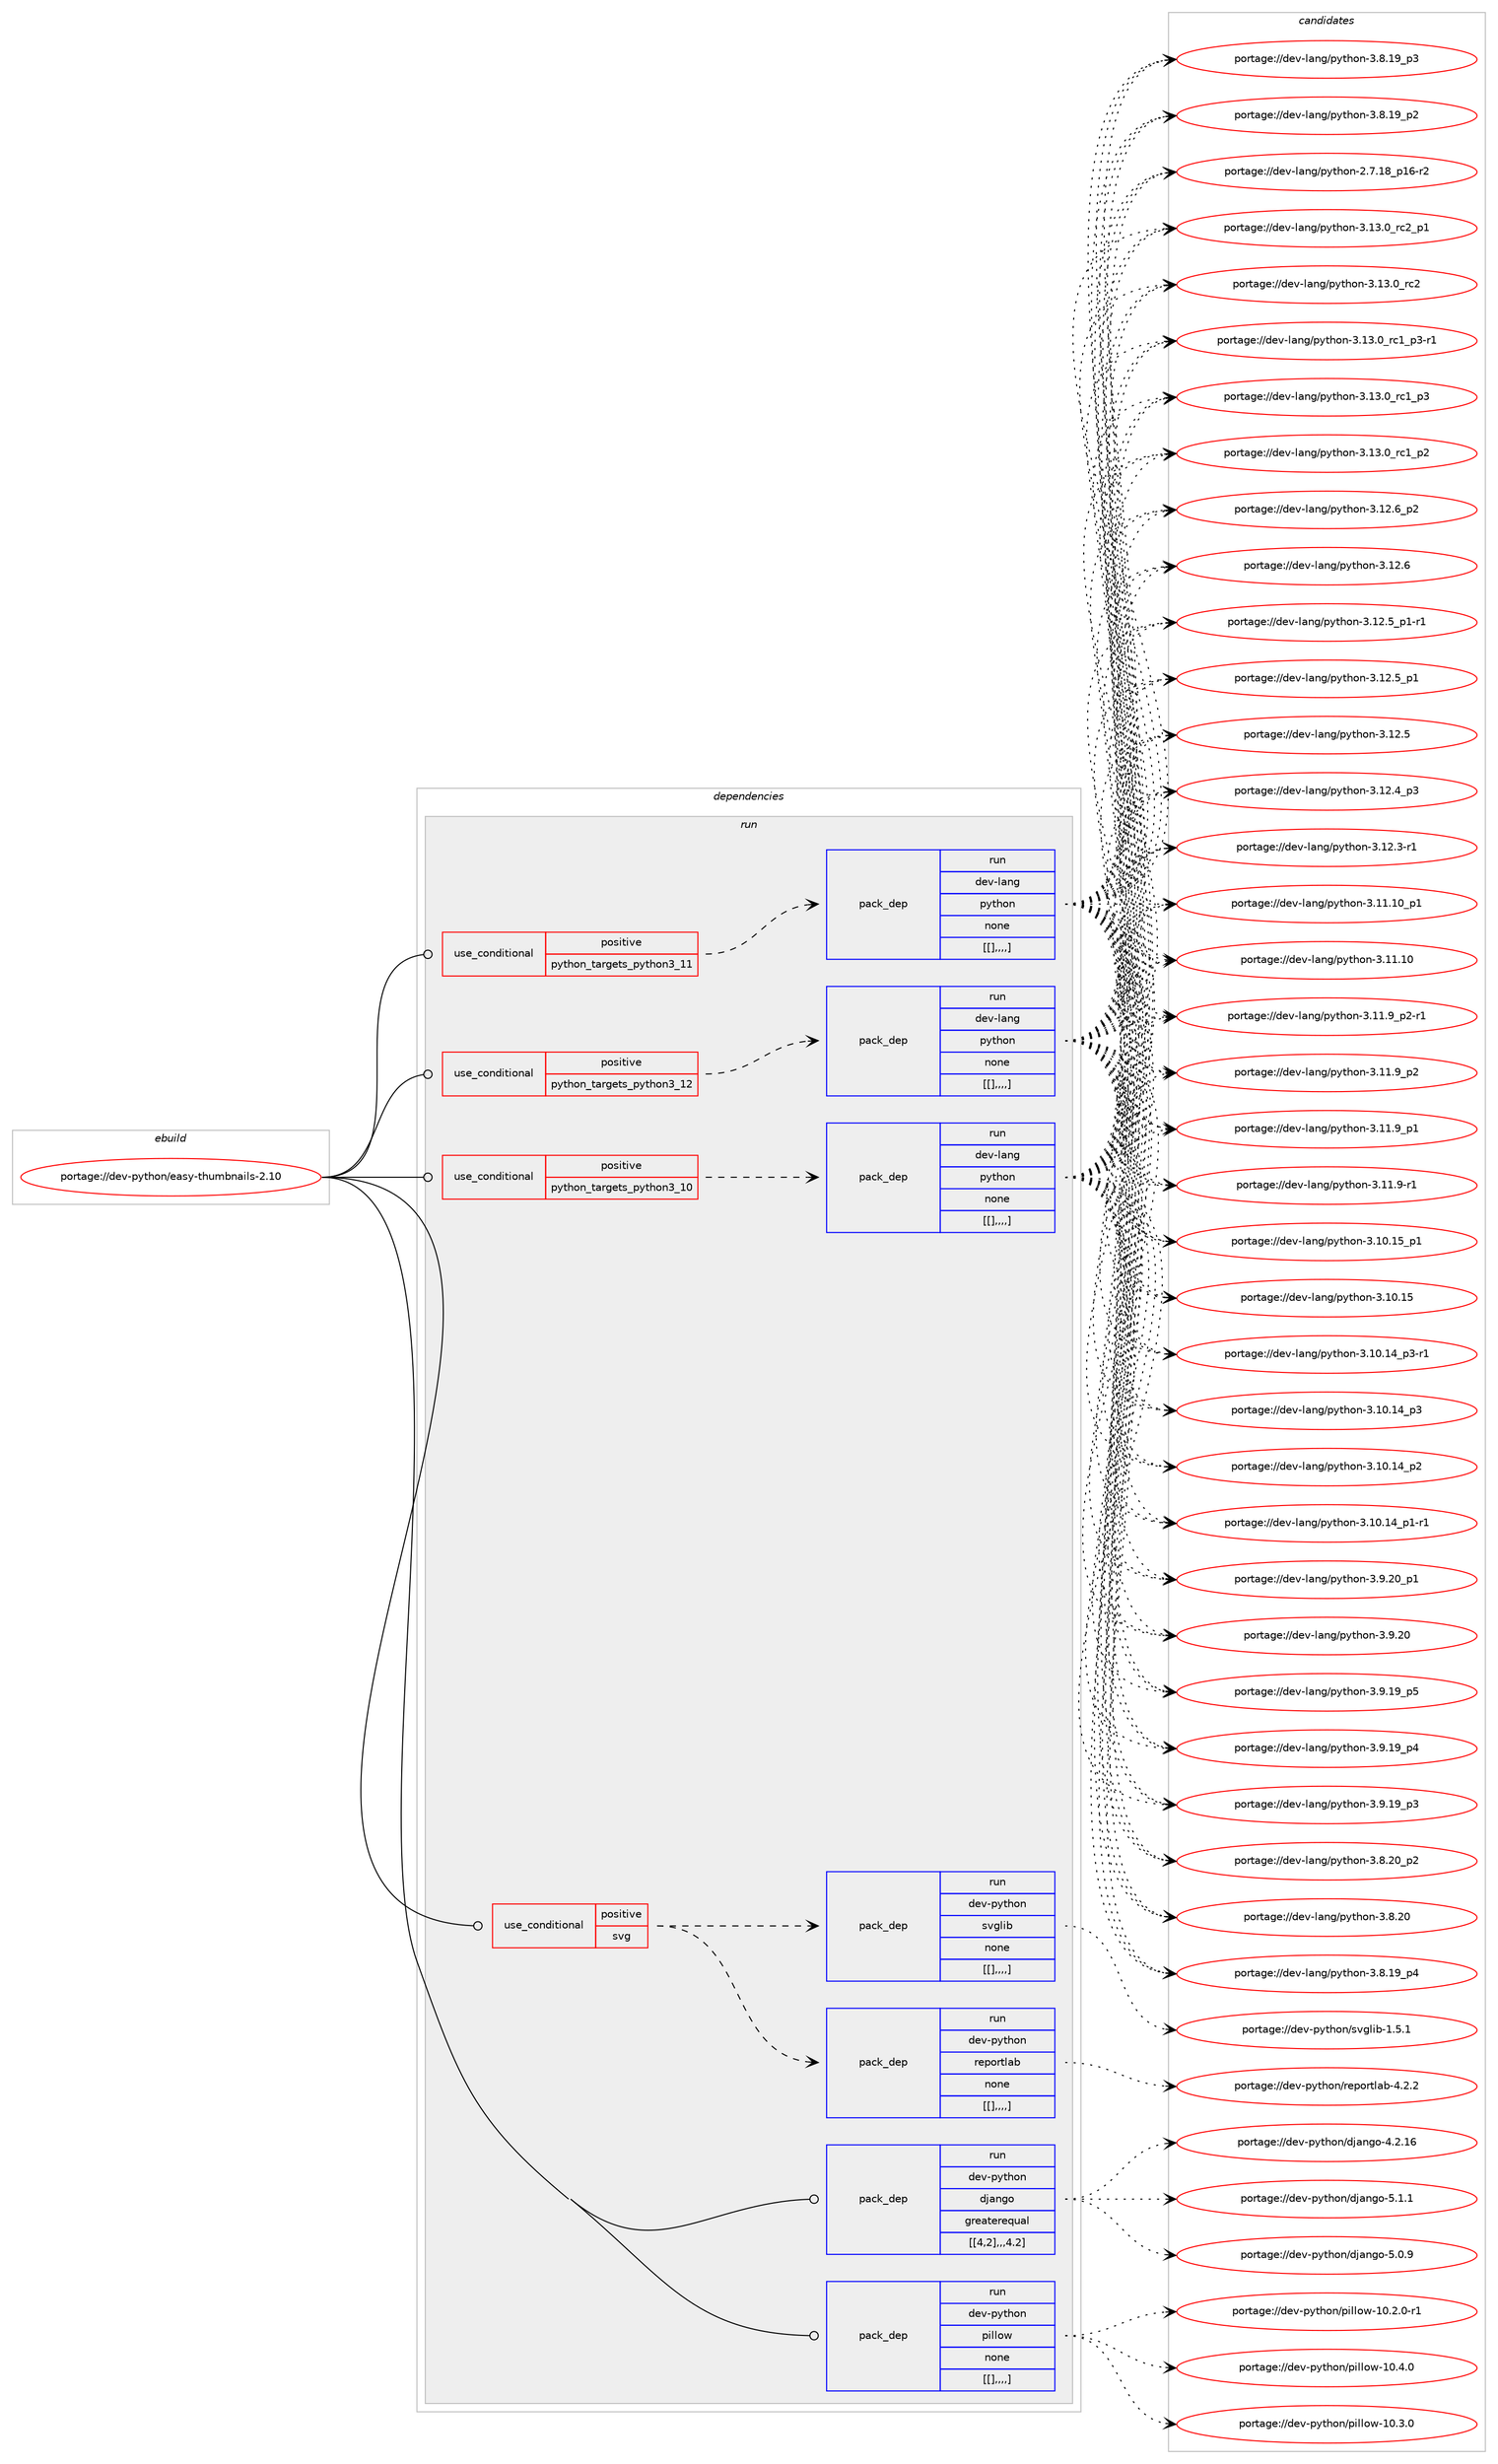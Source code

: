 digraph prolog {

# *************
# Graph options
# *************

newrank=true;
concentrate=true;
compound=true;
graph [rankdir=LR,fontname=Helvetica,fontsize=10,ranksep=1.5];#, ranksep=2.5, nodesep=0.2];
edge  [arrowhead=vee];
node  [fontname=Helvetica,fontsize=10];

# **********
# The ebuild
# **********

subgraph cluster_leftcol {
color=gray;
label=<<i>ebuild</i>>;
id [label="portage://dev-python/easy-thumbnails-2.10", color=red, width=4, href="../dev-python/easy-thumbnails-2.10.svg"];
}

# ****************
# The dependencies
# ****************

subgraph cluster_midcol {
color=gray;
label=<<i>dependencies</i>>;
subgraph cluster_compile {
fillcolor="#eeeeee";
style=filled;
label=<<i>compile</i>>;
}
subgraph cluster_compileandrun {
fillcolor="#eeeeee";
style=filled;
label=<<i>compile and run</i>>;
}
subgraph cluster_run {
fillcolor="#eeeeee";
style=filled;
label=<<i>run</i>>;
subgraph cond33650 {
dependency147433 [label=<<TABLE BORDER="0" CELLBORDER="1" CELLSPACING="0" CELLPADDING="4"><TR><TD ROWSPAN="3" CELLPADDING="10">use_conditional</TD></TR><TR><TD>positive</TD></TR><TR><TD>python_targets_python3_10</TD></TR></TABLE>>, shape=none, color=red];
subgraph pack112570 {
dependency147434 [label=<<TABLE BORDER="0" CELLBORDER="1" CELLSPACING="0" CELLPADDING="4" WIDTH="220"><TR><TD ROWSPAN="6" CELLPADDING="30">pack_dep</TD></TR><TR><TD WIDTH="110">run</TD></TR><TR><TD>dev-lang</TD></TR><TR><TD>python</TD></TR><TR><TD>none</TD></TR><TR><TD>[[],,,,]</TD></TR></TABLE>>, shape=none, color=blue];
}
dependency147433:e -> dependency147434:w [weight=20,style="dashed",arrowhead="vee"];
}
id:e -> dependency147433:w [weight=20,style="solid",arrowhead="odot"];
subgraph cond33651 {
dependency147435 [label=<<TABLE BORDER="0" CELLBORDER="1" CELLSPACING="0" CELLPADDING="4"><TR><TD ROWSPAN="3" CELLPADDING="10">use_conditional</TD></TR><TR><TD>positive</TD></TR><TR><TD>python_targets_python3_11</TD></TR></TABLE>>, shape=none, color=red];
subgraph pack112571 {
dependency147436 [label=<<TABLE BORDER="0" CELLBORDER="1" CELLSPACING="0" CELLPADDING="4" WIDTH="220"><TR><TD ROWSPAN="6" CELLPADDING="30">pack_dep</TD></TR><TR><TD WIDTH="110">run</TD></TR><TR><TD>dev-lang</TD></TR><TR><TD>python</TD></TR><TR><TD>none</TD></TR><TR><TD>[[],,,,]</TD></TR></TABLE>>, shape=none, color=blue];
}
dependency147435:e -> dependency147436:w [weight=20,style="dashed",arrowhead="vee"];
}
id:e -> dependency147435:w [weight=20,style="solid",arrowhead="odot"];
subgraph cond33652 {
dependency147437 [label=<<TABLE BORDER="0" CELLBORDER="1" CELLSPACING="0" CELLPADDING="4"><TR><TD ROWSPAN="3" CELLPADDING="10">use_conditional</TD></TR><TR><TD>positive</TD></TR><TR><TD>python_targets_python3_12</TD></TR></TABLE>>, shape=none, color=red];
subgraph pack112572 {
dependency147438 [label=<<TABLE BORDER="0" CELLBORDER="1" CELLSPACING="0" CELLPADDING="4" WIDTH="220"><TR><TD ROWSPAN="6" CELLPADDING="30">pack_dep</TD></TR><TR><TD WIDTH="110">run</TD></TR><TR><TD>dev-lang</TD></TR><TR><TD>python</TD></TR><TR><TD>none</TD></TR><TR><TD>[[],,,,]</TD></TR></TABLE>>, shape=none, color=blue];
}
dependency147437:e -> dependency147438:w [weight=20,style="dashed",arrowhead="vee"];
}
id:e -> dependency147437:w [weight=20,style="solid",arrowhead="odot"];
subgraph cond33653 {
dependency147439 [label=<<TABLE BORDER="0" CELLBORDER="1" CELLSPACING="0" CELLPADDING="4"><TR><TD ROWSPAN="3" CELLPADDING="10">use_conditional</TD></TR><TR><TD>positive</TD></TR><TR><TD>svg</TD></TR></TABLE>>, shape=none, color=red];
subgraph pack112573 {
dependency147440 [label=<<TABLE BORDER="0" CELLBORDER="1" CELLSPACING="0" CELLPADDING="4" WIDTH="220"><TR><TD ROWSPAN="6" CELLPADDING="30">pack_dep</TD></TR><TR><TD WIDTH="110">run</TD></TR><TR><TD>dev-python</TD></TR><TR><TD>reportlab</TD></TR><TR><TD>none</TD></TR><TR><TD>[[],,,,]</TD></TR></TABLE>>, shape=none, color=blue];
}
dependency147439:e -> dependency147440:w [weight=20,style="dashed",arrowhead="vee"];
subgraph pack112574 {
dependency147441 [label=<<TABLE BORDER="0" CELLBORDER="1" CELLSPACING="0" CELLPADDING="4" WIDTH="220"><TR><TD ROWSPAN="6" CELLPADDING="30">pack_dep</TD></TR><TR><TD WIDTH="110">run</TD></TR><TR><TD>dev-python</TD></TR><TR><TD>svglib</TD></TR><TR><TD>none</TD></TR><TR><TD>[[],,,,]</TD></TR></TABLE>>, shape=none, color=blue];
}
dependency147439:e -> dependency147441:w [weight=20,style="dashed",arrowhead="vee"];
}
id:e -> dependency147439:w [weight=20,style="solid",arrowhead="odot"];
subgraph pack112575 {
dependency147442 [label=<<TABLE BORDER="0" CELLBORDER="1" CELLSPACING="0" CELLPADDING="4" WIDTH="220"><TR><TD ROWSPAN="6" CELLPADDING="30">pack_dep</TD></TR><TR><TD WIDTH="110">run</TD></TR><TR><TD>dev-python</TD></TR><TR><TD>django</TD></TR><TR><TD>greaterequal</TD></TR><TR><TD>[[4,2],,,4.2]</TD></TR></TABLE>>, shape=none, color=blue];
}
id:e -> dependency147442:w [weight=20,style="solid",arrowhead="odot"];
subgraph pack112576 {
dependency147443 [label=<<TABLE BORDER="0" CELLBORDER="1" CELLSPACING="0" CELLPADDING="4" WIDTH="220"><TR><TD ROWSPAN="6" CELLPADDING="30">pack_dep</TD></TR><TR><TD WIDTH="110">run</TD></TR><TR><TD>dev-python</TD></TR><TR><TD>pillow</TD></TR><TR><TD>none</TD></TR><TR><TD>[[],,,,]</TD></TR></TABLE>>, shape=none, color=blue];
}
id:e -> dependency147443:w [weight=20,style="solid",arrowhead="odot"];
}
}

# **************
# The candidates
# **************

subgraph cluster_choices {
rank=same;
color=gray;
label=<<i>candidates</i>>;

subgraph choice112570 {
color=black;
nodesep=1;
choice100101118451089711010347112121116104111110455146495146489511499509511249 [label="portage://dev-lang/python-3.13.0_rc2_p1", color=red, width=4,href="../dev-lang/python-3.13.0_rc2_p1.svg"];
choice10010111845108971101034711212111610411111045514649514648951149950 [label="portage://dev-lang/python-3.13.0_rc2", color=red, width=4,href="../dev-lang/python-3.13.0_rc2.svg"];
choice1001011184510897110103471121211161041111104551464951464895114994995112514511449 [label="portage://dev-lang/python-3.13.0_rc1_p3-r1", color=red, width=4,href="../dev-lang/python-3.13.0_rc1_p3-r1.svg"];
choice100101118451089711010347112121116104111110455146495146489511499499511251 [label="portage://dev-lang/python-3.13.0_rc1_p3", color=red, width=4,href="../dev-lang/python-3.13.0_rc1_p3.svg"];
choice100101118451089711010347112121116104111110455146495146489511499499511250 [label="portage://dev-lang/python-3.13.0_rc1_p2", color=red, width=4,href="../dev-lang/python-3.13.0_rc1_p2.svg"];
choice100101118451089711010347112121116104111110455146495046549511250 [label="portage://dev-lang/python-3.12.6_p2", color=red, width=4,href="../dev-lang/python-3.12.6_p2.svg"];
choice10010111845108971101034711212111610411111045514649504654 [label="portage://dev-lang/python-3.12.6", color=red, width=4,href="../dev-lang/python-3.12.6.svg"];
choice1001011184510897110103471121211161041111104551464950465395112494511449 [label="portage://dev-lang/python-3.12.5_p1-r1", color=red, width=4,href="../dev-lang/python-3.12.5_p1-r1.svg"];
choice100101118451089711010347112121116104111110455146495046539511249 [label="portage://dev-lang/python-3.12.5_p1", color=red, width=4,href="../dev-lang/python-3.12.5_p1.svg"];
choice10010111845108971101034711212111610411111045514649504653 [label="portage://dev-lang/python-3.12.5", color=red, width=4,href="../dev-lang/python-3.12.5.svg"];
choice100101118451089711010347112121116104111110455146495046529511251 [label="portage://dev-lang/python-3.12.4_p3", color=red, width=4,href="../dev-lang/python-3.12.4_p3.svg"];
choice100101118451089711010347112121116104111110455146495046514511449 [label="portage://dev-lang/python-3.12.3-r1", color=red, width=4,href="../dev-lang/python-3.12.3-r1.svg"];
choice10010111845108971101034711212111610411111045514649494649489511249 [label="portage://dev-lang/python-3.11.10_p1", color=red, width=4,href="../dev-lang/python-3.11.10_p1.svg"];
choice1001011184510897110103471121211161041111104551464949464948 [label="portage://dev-lang/python-3.11.10", color=red, width=4,href="../dev-lang/python-3.11.10.svg"];
choice1001011184510897110103471121211161041111104551464949465795112504511449 [label="portage://dev-lang/python-3.11.9_p2-r1", color=red, width=4,href="../dev-lang/python-3.11.9_p2-r1.svg"];
choice100101118451089711010347112121116104111110455146494946579511250 [label="portage://dev-lang/python-3.11.9_p2", color=red, width=4,href="../dev-lang/python-3.11.9_p2.svg"];
choice100101118451089711010347112121116104111110455146494946579511249 [label="portage://dev-lang/python-3.11.9_p1", color=red, width=4,href="../dev-lang/python-3.11.9_p1.svg"];
choice100101118451089711010347112121116104111110455146494946574511449 [label="portage://dev-lang/python-3.11.9-r1", color=red, width=4,href="../dev-lang/python-3.11.9-r1.svg"];
choice10010111845108971101034711212111610411111045514649484649539511249 [label="portage://dev-lang/python-3.10.15_p1", color=red, width=4,href="../dev-lang/python-3.10.15_p1.svg"];
choice1001011184510897110103471121211161041111104551464948464953 [label="portage://dev-lang/python-3.10.15", color=red, width=4,href="../dev-lang/python-3.10.15.svg"];
choice100101118451089711010347112121116104111110455146494846495295112514511449 [label="portage://dev-lang/python-3.10.14_p3-r1", color=red, width=4,href="../dev-lang/python-3.10.14_p3-r1.svg"];
choice10010111845108971101034711212111610411111045514649484649529511251 [label="portage://dev-lang/python-3.10.14_p3", color=red, width=4,href="../dev-lang/python-3.10.14_p3.svg"];
choice10010111845108971101034711212111610411111045514649484649529511250 [label="portage://dev-lang/python-3.10.14_p2", color=red, width=4,href="../dev-lang/python-3.10.14_p2.svg"];
choice100101118451089711010347112121116104111110455146494846495295112494511449 [label="portage://dev-lang/python-3.10.14_p1-r1", color=red, width=4,href="../dev-lang/python-3.10.14_p1-r1.svg"];
choice100101118451089711010347112121116104111110455146574650489511249 [label="portage://dev-lang/python-3.9.20_p1", color=red, width=4,href="../dev-lang/python-3.9.20_p1.svg"];
choice10010111845108971101034711212111610411111045514657465048 [label="portage://dev-lang/python-3.9.20", color=red, width=4,href="../dev-lang/python-3.9.20.svg"];
choice100101118451089711010347112121116104111110455146574649579511253 [label="portage://dev-lang/python-3.9.19_p5", color=red, width=4,href="../dev-lang/python-3.9.19_p5.svg"];
choice100101118451089711010347112121116104111110455146574649579511252 [label="portage://dev-lang/python-3.9.19_p4", color=red, width=4,href="../dev-lang/python-3.9.19_p4.svg"];
choice100101118451089711010347112121116104111110455146574649579511251 [label="portage://dev-lang/python-3.9.19_p3", color=red, width=4,href="../dev-lang/python-3.9.19_p3.svg"];
choice100101118451089711010347112121116104111110455146564650489511250 [label="portage://dev-lang/python-3.8.20_p2", color=red, width=4,href="../dev-lang/python-3.8.20_p2.svg"];
choice10010111845108971101034711212111610411111045514656465048 [label="portage://dev-lang/python-3.8.20", color=red, width=4,href="../dev-lang/python-3.8.20.svg"];
choice100101118451089711010347112121116104111110455146564649579511252 [label="portage://dev-lang/python-3.8.19_p4", color=red, width=4,href="../dev-lang/python-3.8.19_p4.svg"];
choice100101118451089711010347112121116104111110455146564649579511251 [label="portage://dev-lang/python-3.8.19_p3", color=red, width=4,href="../dev-lang/python-3.8.19_p3.svg"];
choice100101118451089711010347112121116104111110455146564649579511250 [label="portage://dev-lang/python-3.8.19_p2", color=red, width=4,href="../dev-lang/python-3.8.19_p2.svg"];
choice100101118451089711010347112121116104111110455046554649569511249544511450 [label="portage://dev-lang/python-2.7.18_p16-r2", color=red, width=4,href="../dev-lang/python-2.7.18_p16-r2.svg"];
dependency147434:e -> choice100101118451089711010347112121116104111110455146495146489511499509511249:w [style=dotted,weight="100"];
dependency147434:e -> choice10010111845108971101034711212111610411111045514649514648951149950:w [style=dotted,weight="100"];
dependency147434:e -> choice1001011184510897110103471121211161041111104551464951464895114994995112514511449:w [style=dotted,weight="100"];
dependency147434:e -> choice100101118451089711010347112121116104111110455146495146489511499499511251:w [style=dotted,weight="100"];
dependency147434:e -> choice100101118451089711010347112121116104111110455146495146489511499499511250:w [style=dotted,weight="100"];
dependency147434:e -> choice100101118451089711010347112121116104111110455146495046549511250:w [style=dotted,weight="100"];
dependency147434:e -> choice10010111845108971101034711212111610411111045514649504654:w [style=dotted,weight="100"];
dependency147434:e -> choice1001011184510897110103471121211161041111104551464950465395112494511449:w [style=dotted,weight="100"];
dependency147434:e -> choice100101118451089711010347112121116104111110455146495046539511249:w [style=dotted,weight="100"];
dependency147434:e -> choice10010111845108971101034711212111610411111045514649504653:w [style=dotted,weight="100"];
dependency147434:e -> choice100101118451089711010347112121116104111110455146495046529511251:w [style=dotted,weight="100"];
dependency147434:e -> choice100101118451089711010347112121116104111110455146495046514511449:w [style=dotted,weight="100"];
dependency147434:e -> choice10010111845108971101034711212111610411111045514649494649489511249:w [style=dotted,weight="100"];
dependency147434:e -> choice1001011184510897110103471121211161041111104551464949464948:w [style=dotted,weight="100"];
dependency147434:e -> choice1001011184510897110103471121211161041111104551464949465795112504511449:w [style=dotted,weight="100"];
dependency147434:e -> choice100101118451089711010347112121116104111110455146494946579511250:w [style=dotted,weight="100"];
dependency147434:e -> choice100101118451089711010347112121116104111110455146494946579511249:w [style=dotted,weight="100"];
dependency147434:e -> choice100101118451089711010347112121116104111110455146494946574511449:w [style=dotted,weight="100"];
dependency147434:e -> choice10010111845108971101034711212111610411111045514649484649539511249:w [style=dotted,weight="100"];
dependency147434:e -> choice1001011184510897110103471121211161041111104551464948464953:w [style=dotted,weight="100"];
dependency147434:e -> choice100101118451089711010347112121116104111110455146494846495295112514511449:w [style=dotted,weight="100"];
dependency147434:e -> choice10010111845108971101034711212111610411111045514649484649529511251:w [style=dotted,weight="100"];
dependency147434:e -> choice10010111845108971101034711212111610411111045514649484649529511250:w [style=dotted,weight="100"];
dependency147434:e -> choice100101118451089711010347112121116104111110455146494846495295112494511449:w [style=dotted,weight="100"];
dependency147434:e -> choice100101118451089711010347112121116104111110455146574650489511249:w [style=dotted,weight="100"];
dependency147434:e -> choice10010111845108971101034711212111610411111045514657465048:w [style=dotted,weight="100"];
dependency147434:e -> choice100101118451089711010347112121116104111110455146574649579511253:w [style=dotted,weight="100"];
dependency147434:e -> choice100101118451089711010347112121116104111110455146574649579511252:w [style=dotted,weight="100"];
dependency147434:e -> choice100101118451089711010347112121116104111110455146574649579511251:w [style=dotted,weight="100"];
dependency147434:e -> choice100101118451089711010347112121116104111110455146564650489511250:w [style=dotted,weight="100"];
dependency147434:e -> choice10010111845108971101034711212111610411111045514656465048:w [style=dotted,weight="100"];
dependency147434:e -> choice100101118451089711010347112121116104111110455146564649579511252:w [style=dotted,weight="100"];
dependency147434:e -> choice100101118451089711010347112121116104111110455146564649579511251:w [style=dotted,weight="100"];
dependency147434:e -> choice100101118451089711010347112121116104111110455146564649579511250:w [style=dotted,weight="100"];
dependency147434:e -> choice100101118451089711010347112121116104111110455046554649569511249544511450:w [style=dotted,weight="100"];
}
subgraph choice112571 {
color=black;
nodesep=1;
choice100101118451089711010347112121116104111110455146495146489511499509511249 [label="portage://dev-lang/python-3.13.0_rc2_p1", color=red, width=4,href="../dev-lang/python-3.13.0_rc2_p1.svg"];
choice10010111845108971101034711212111610411111045514649514648951149950 [label="portage://dev-lang/python-3.13.0_rc2", color=red, width=4,href="../dev-lang/python-3.13.0_rc2.svg"];
choice1001011184510897110103471121211161041111104551464951464895114994995112514511449 [label="portage://dev-lang/python-3.13.0_rc1_p3-r1", color=red, width=4,href="../dev-lang/python-3.13.0_rc1_p3-r1.svg"];
choice100101118451089711010347112121116104111110455146495146489511499499511251 [label="portage://dev-lang/python-3.13.0_rc1_p3", color=red, width=4,href="../dev-lang/python-3.13.0_rc1_p3.svg"];
choice100101118451089711010347112121116104111110455146495146489511499499511250 [label="portage://dev-lang/python-3.13.0_rc1_p2", color=red, width=4,href="../dev-lang/python-3.13.0_rc1_p2.svg"];
choice100101118451089711010347112121116104111110455146495046549511250 [label="portage://dev-lang/python-3.12.6_p2", color=red, width=4,href="../dev-lang/python-3.12.6_p2.svg"];
choice10010111845108971101034711212111610411111045514649504654 [label="portage://dev-lang/python-3.12.6", color=red, width=4,href="../dev-lang/python-3.12.6.svg"];
choice1001011184510897110103471121211161041111104551464950465395112494511449 [label="portage://dev-lang/python-3.12.5_p1-r1", color=red, width=4,href="../dev-lang/python-3.12.5_p1-r1.svg"];
choice100101118451089711010347112121116104111110455146495046539511249 [label="portage://dev-lang/python-3.12.5_p1", color=red, width=4,href="../dev-lang/python-3.12.5_p1.svg"];
choice10010111845108971101034711212111610411111045514649504653 [label="portage://dev-lang/python-3.12.5", color=red, width=4,href="../dev-lang/python-3.12.5.svg"];
choice100101118451089711010347112121116104111110455146495046529511251 [label="portage://dev-lang/python-3.12.4_p3", color=red, width=4,href="../dev-lang/python-3.12.4_p3.svg"];
choice100101118451089711010347112121116104111110455146495046514511449 [label="portage://dev-lang/python-3.12.3-r1", color=red, width=4,href="../dev-lang/python-3.12.3-r1.svg"];
choice10010111845108971101034711212111610411111045514649494649489511249 [label="portage://dev-lang/python-3.11.10_p1", color=red, width=4,href="../dev-lang/python-3.11.10_p1.svg"];
choice1001011184510897110103471121211161041111104551464949464948 [label="portage://dev-lang/python-3.11.10", color=red, width=4,href="../dev-lang/python-3.11.10.svg"];
choice1001011184510897110103471121211161041111104551464949465795112504511449 [label="portage://dev-lang/python-3.11.9_p2-r1", color=red, width=4,href="../dev-lang/python-3.11.9_p2-r1.svg"];
choice100101118451089711010347112121116104111110455146494946579511250 [label="portage://dev-lang/python-3.11.9_p2", color=red, width=4,href="../dev-lang/python-3.11.9_p2.svg"];
choice100101118451089711010347112121116104111110455146494946579511249 [label="portage://dev-lang/python-3.11.9_p1", color=red, width=4,href="../dev-lang/python-3.11.9_p1.svg"];
choice100101118451089711010347112121116104111110455146494946574511449 [label="portage://dev-lang/python-3.11.9-r1", color=red, width=4,href="../dev-lang/python-3.11.9-r1.svg"];
choice10010111845108971101034711212111610411111045514649484649539511249 [label="portage://dev-lang/python-3.10.15_p1", color=red, width=4,href="../dev-lang/python-3.10.15_p1.svg"];
choice1001011184510897110103471121211161041111104551464948464953 [label="portage://dev-lang/python-3.10.15", color=red, width=4,href="../dev-lang/python-3.10.15.svg"];
choice100101118451089711010347112121116104111110455146494846495295112514511449 [label="portage://dev-lang/python-3.10.14_p3-r1", color=red, width=4,href="../dev-lang/python-3.10.14_p3-r1.svg"];
choice10010111845108971101034711212111610411111045514649484649529511251 [label="portage://dev-lang/python-3.10.14_p3", color=red, width=4,href="../dev-lang/python-3.10.14_p3.svg"];
choice10010111845108971101034711212111610411111045514649484649529511250 [label="portage://dev-lang/python-3.10.14_p2", color=red, width=4,href="../dev-lang/python-3.10.14_p2.svg"];
choice100101118451089711010347112121116104111110455146494846495295112494511449 [label="portage://dev-lang/python-3.10.14_p1-r1", color=red, width=4,href="../dev-lang/python-3.10.14_p1-r1.svg"];
choice100101118451089711010347112121116104111110455146574650489511249 [label="portage://dev-lang/python-3.9.20_p1", color=red, width=4,href="../dev-lang/python-3.9.20_p1.svg"];
choice10010111845108971101034711212111610411111045514657465048 [label="portage://dev-lang/python-3.9.20", color=red, width=4,href="../dev-lang/python-3.9.20.svg"];
choice100101118451089711010347112121116104111110455146574649579511253 [label="portage://dev-lang/python-3.9.19_p5", color=red, width=4,href="../dev-lang/python-3.9.19_p5.svg"];
choice100101118451089711010347112121116104111110455146574649579511252 [label="portage://dev-lang/python-3.9.19_p4", color=red, width=4,href="../dev-lang/python-3.9.19_p4.svg"];
choice100101118451089711010347112121116104111110455146574649579511251 [label="portage://dev-lang/python-3.9.19_p3", color=red, width=4,href="../dev-lang/python-3.9.19_p3.svg"];
choice100101118451089711010347112121116104111110455146564650489511250 [label="portage://dev-lang/python-3.8.20_p2", color=red, width=4,href="../dev-lang/python-3.8.20_p2.svg"];
choice10010111845108971101034711212111610411111045514656465048 [label="portage://dev-lang/python-3.8.20", color=red, width=4,href="../dev-lang/python-3.8.20.svg"];
choice100101118451089711010347112121116104111110455146564649579511252 [label="portage://dev-lang/python-3.8.19_p4", color=red, width=4,href="../dev-lang/python-3.8.19_p4.svg"];
choice100101118451089711010347112121116104111110455146564649579511251 [label="portage://dev-lang/python-3.8.19_p3", color=red, width=4,href="../dev-lang/python-3.8.19_p3.svg"];
choice100101118451089711010347112121116104111110455146564649579511250 [label="portage://dev-lang/python-3.8.19_p2", color=red, width=4,href="../dev-lang/python-3.8.19_p2.svg"];
choice100101118451089711010347112121116104111110455046554649569511249544511450 [label="portage://dev-lang/python-2.7.18_p16-r2", color=red, width=4,href="../dev-lang/python-2.7.18_p16-r2.svg"];
dependency147436:e -> choice100101118451089711010347112121116104111110455146495146489511499509511249:w [style=dotted,weight="100"];
dependency147436:e -> choice10010111845108971101034711212111610411111045514649514648951149950:w [style=dotted,weight="100"];
dependency147436:e -> choice1001011184510897110103471121211161041111104551464951464895114994995112514511449:w [style=dotted,weight="100"];
dependency147436:e -> choice100101118451089711010347112121116104111110455146495146489511499499511251:w [style=dotted,weight="100"];
dependency147436:e -> choice100101118451089711010347112121116104111110455146495146489511499499511250:w [style=dotted,weight="100"];
dependency147436:e -> choice100101118451089711010347112121116104111110455146495046549511250:w [style=dotted,weight="100"];
dependency147436:e -> choice10010111845108971101034711212111610411111045514649504654:w [style=dotted,weight="100"];
dependency147436:e -> choice1001011184510897110103471121211161041111104551464950465395112494511449:w [style=dotted,weight="100"];
dependency147436:e -> choice100101118451089711010347112121116104111110455146495046539511249:w [style=dotted,weight="100"];
dependency147436:e -> choice10010111845108971101034711212111610411111045514649504653:w [style=dotted,weight="100"];
dependency147436:e -> choice100101118451089711010347112121116104111110455146495046529511251:w [style=dotted,weight="100"];
dependency147436:e -> choice100101118451089711010347112121116104111110455146495046514511449:w [style=dotted,weight="100"];
dependency147436:e -> choice10010111845108971101034711212111610411111045514649494649489511249:w [style=dotted,weight="100"];
dependency147436:e -> choice1001011184510897110103471121211161041111104551464949464948:w [style=dotted,weight="100"];
dependency147436:e -> choice1001011184510897110103471121211161041111104551464949465795112504511449:w [style=dotted,weight="100"];
dependency147436:e -> choice100101118451089711010347112121116104111110455146494946579511250:w [style=dotted,weight="100"];
dependency147436:e -> choice100101118451089711010347112121116104111110455146494946579511249:w [style=dotted,weight="100"];
dependency147436:e -> choice100101118451089711010347112121116104111110455146494946574511449:w [style=dotted,weight="100"];
dependency147436:e -> choice10010111845108971101034711212111610411111045514649484649539511249:w [style=dotted,weight="100"];
dependency147436:e -> choice1001011184510897110103471121211161041111104551464948464953:w [style=dotted,weight="100"];
dependency147436:e -> choice100101118451089711010347112121116104111110455146494846495295112514511449:w [style=dotted,weight="100"];
dependency147436:e -> choice10010111845108971101034711212111610411111045514649484649529511251:w [style=dotted,weight="100"];
dependency147436:e -> choice10010111845108971101034711212111610411111045514649484649529511250:w [style=dotted,weight="100"];
dependency147436:e -> choice100101118451089711010347112121116104111110455146494846495295112494511449:w [style=dotted,weight="100"];
dependency147436:e -> choice100101118451089711010347112121116104111110455146574650489511249:w [style=dotted,weight="100"];
dependency147436:e -> choice10010111845108971101034711212111610411111045514657465048:w [style=dotted,weight="100"];
dependency147436:e -> choice100101118451089711010347112121116104111110455146574649579511253:w [style=dotted,weight="100"];
dependency147436:e -> choice100101118451089711010347112121116104111110455146574649579511252:w [style=dotted,weight="100"];
dependency147436:e -> choice100101118451089711010347112121116104111110455146574649579511251:w [style=dotted,weight="100"];
dependency147436:e -> choice100101118451089711010347112121116104111110455146564650489511250:w [style=dotted,weight="100"];
dependency147436:e -> choice10010111845108971101034711212111610411111045514656465048:w [style=dotted,weight="100"];
dependency147436:e -> choice100101118451089711010347112121116104111110455146564649579511252:w [style=dotted,weight="100"];
dependency147436:e -> choice100101118451089711010347112121116104111110455146564649579511251:w [style=dotted,weight="100"];
dependency147436:e -> choice100101118451089711010347112121116104111110455146564649579511250:w [style=dotted,weight="100"];
dependency147436:e -> choice100101118451089711010347112121116104111110455046554649569511249544511450:w [style=dotted,weight="100"];
}
subgraph choice112572 {
color=black;
nodesep=1;
choice100101118451089711010347112121116104111110455146495146489511499509511249 [label="portage://dev-lang/python-3.13.0_rc2_p1", color=red, width=4,href="../dev-lang/python-3.13.0_rc2_p1.svg"];
choice10010111845108971101034711212111610411111045514649514648951149950 [label="portage://dev-lang/python-3.13.0_rc2", color=red, width=4,href="../dev-lang/python-3.13.0_rc2.svg"];
choice1001011184510897110103471121211161041111104551464951464895114994995112514511449 [label="portage://dev-lang/python-3.13.0_rc1_p3-r1", color=red, width=4,href="../dev-lang/python-3.13.0_rc1_p3-r1.svg"];
choice100101118451089711010347112121116104111110455146495146489511499499511251 [label="portage://dev-lang/python-3.13.0_rc1_p3", color=red, width=4,href="../dev-lang/python-3.13.0_rc1_p3.svg"];
choice100101118451089711010347112121116104111110455146495146489511499499511250 [label="portage://dev-lang/python-3.13.0_rc1_p2", color=red, width=4,href="../dev-lang/python-3.13.0_rc1_p2.svg"];
choice100101118451089711010347112121116104111110455146495046549511250 [label="portage://dev-lang/python-3.12.6_p2", color=red, width=4,href="../dev-lang/python-3.12.6_p2.svg"];
choice10010111845108971101034711212111610411111045514649504654 [label="portage://dev-lang/python-3.12.6", color=red, width=4,href="../dev-lang/python-3.12.6.svg"];
choice1001011184510897110103471121211161041111104551464950465395112494511449 [label="portage://dev-lang/python-3.12.5_p1-r1", color=red, width=4,href="../dev-lang/python-3.12.5_p1-r1.svg"];
choice100101118451089711010347112121116104111110455146495046539511249 [label="portage://dev-lang/python-3.12.5_p1", color=red, width=4,href="../dev-lang/python-3.12.5_p1.svg"];
choice10010111845108971101034711212111610411111045514649504653 [label="portage://dev-lang/python-3.12.5", color=red, width=4,href="../dev-lang/python-3.12.5.svg"];
choice100101118451089711010347112121116104111110455146495046529511251 [label="portage://dev-lang/python-3.12.4_p3", color=red, width=4,href="../dev-lang/python-3.12.4_p3.svg"];
choice100101118451089711010347112121116104111110455146495046514511449 [label="portage://dev-lang/python-3.12.3-r1", color=red, width=4,href="../dev-lang/python-3.12.3-r1.svg"];
choice10010111845108971101034711212111610411111045514649494649489511249 [label="portage://dev-lang/python-3.11.10_p1", color=red, width=4,href="../dev-lang/python-3.11.10_p1.svg"];
choice1001011184510897110103471121211161041111104551464949464948 [label="portage://dev-lang/python-3.11.10", color=red, width=4,href="../dev-lang/python-3.11.10.svg"];
choice1001011184510897110103471121211161041111104551464949465795112504511449 [label="portage://dev-lang/python-3.11.9_p2-r1", color=red, width=4,href="../dev-lang/python-3.11.9_p2-r1.svg"];
choice100101118451089711010347112121116104111110455146494946579511250 [label="portage://dev-lang/python-3.11.9_p2", color=red, width=4,href="../dev-lang/python-3.11.9_p2.svg"];
choice100101118451089711010347112121116104111110455146494946579511249 [label="portage://dev-lang/python-3.11.9_p1", color=red, width=4,href="../dev-lang/python-3.11.9_p1.svg"];
choice100101118451089711010347112121116104111110455146494946574511449 [label="portage://dev-lang/python-3.11.9-r1", color=red, width=4,href="../dev-lang/python-3.11.9-r1.svg"];
choice10010111845108971101034711212111610411111045514649484649539511249 [label="portage://dev-lang/python-3.10.15_p1", color=red, width=4,href="../dev-lang/python-3.10.15_p1.svg"];
choice1001011184510897110103471121211161041111104551464948464953 [label="portage://dev-lang/python-3.10.15", color=red, width=4,href="../dev-lang/python-3.10.15.svg"];
choice100101118451089711010347112121116104111110455146494846495295112514511449 [label="portage://dev-lang/python-3.10.14_p3-r1", color=red, width=4,href="../dev-lang/python-3.10.14_p3-r1.svg"];
choice10010111845108971101034711212111610411111045514649484649529511251 [label="portage://dev-lang/python-3.10.14_p3", color=red, width=4,href="../dev-lang/python-3.10.14_p3.svg"];
choice10010111845108971101034711212111610411111045514649484649529511250 [label="portage://dev-lang/python-3.10.14_p2", color=red, width=4,href="../dev-lang/python-3.10.14_p2.svg"];
choice100101118451089711010347112121116104111110455146494846495295112494511449 [label="portage://dev-lang/python-3.10.14_p1-r1", color=red, width=4,href="../dev-lang/python-3.10.14_p1-r1.svg"];
choice100101118451089711010347112121116104111110455146574650489511249 [label="portage://dev-lang/python-3.9.20_p1", color=red, width=4,href="../dev-lang/python-3.9.20_p1.svg"];
choice10010111845108971101034711212111610411111045514657465048 [label="portage://dev-lang/python-3.9.20", color=red, width=4,href="../dev-lang/python-3.9.20.svg"];
choice100101118451089711010347112121116104111110455146574649579511253 [label="portage://dev-lang/python-3.9.19_p5", color=red, width=4,href="../dev-lang/python-3.9.19_p5.svg"];
choice100101118451089711010347112121116104111110455146574649579511252 [label="portage://dev-lang/python-3.9.19_p4", color=red, width=4,href="../dev-lang/python-3.9.19_p4.svg"];
choice100101118451089711010347112121116104111110455146574649579511251 [label="portage://dev-lang/python-3.9.19_p3", color=red, width=4,href="../dev-lang/python-3.9.19_p3.svg"];
choice100101118451089711010347112121116104111110455146564650489511250 [label="portage://dev-lang/python-3.8.20_p2", color=red, width=4,href="../dev-lang/python-3.8.20_p2.svg"];
choice10010111845108971101034711212111610411111045514656465048 [label="portage://dev-lang/python-3.8.20", color=red, width=4,href="../dev-lang/python-3.8.20.svg"];
choice100101118451089711010347112121116104111110455146564649579511252 [label="portage://dev-lang/python-3.8.19_p4", color=red, width=4,href="../dev-lang/python-3.8.19_p4.svg"];
choice100101118451089711010347112121116104111110455146564649579511251 [label="portage://dev-lang/python-3.8.19_p3", color=red, width=4,href="../dev-lang/python-3.8.19_p3.svg"];
choice100101118451089711010347112121116104111110455146564649579511250 [label="portage://dev-lang/python-3.8.19_p2", color=red, width=4,href="../dev-lang/python-3.8.19_p2.svg"];
choice100101118451089711010347112121116104111110455046554649569511249544511450 [label="portage://dev-lang/python-2.7.18_p16-r2", color=red, width=4,href="../dev-lang/python-2.7.18_p16-r2.svg"];
dependency147438:e -> choice100101118451089711010347112121116104111110455146495146489511499509511249:w [style=dotted,weight="100"];
dependency147438:e -> choice10010111845108971101034711212111610411111045514649514648951149950:w [style=dotted,weight="100"];
dependency147438:e -> choice1001011184510897110103471121211161041111104551464951464895114994995112514511449:w [style=dotted,weight="100"];
dependency147438:e -> choice100101118451089711010347112121116104111110455146495146489511499499511251:w [style=dotted,weight="100"];
dependency147438:e -> choice100101118451089711010347112121116104111110455146495146489511499499511250:w [style=dotted,weight="100"];
dependency147438:e -> choice100101118451089711010347112121116104111110455146495046549511250:w [style=dotted,weight="100"];
dependency147438:e -> choice10010111845108971101034711212111610411111045514649504654:w [style=dotted,weight="100"];
dependency147438:e -> choice1001011184510897110103471121211161041111104551464950465395112494511449:w [style=dotted,weight="100"];
dependency147438:e -> choice100101118451089711010347112121116104111110455146495046539511249:w [style=dotted,weight="100"];
dependency147438:e -> choice10010111845108971101034711212111610411111045514649504653:w [style=dotted,weight="100"];
dependency147438:e -> choice100101118451089711010347112121116104111110455146495046529511251:w [style=dotted,weight="100"];
dependency147438:e -> choice100101118451089711010347112121116104111110455146495046514511449:w [style=dotted,weight="100"];
dependency147438:e -> choice10010111845108971101034711212111610411111045514649494649489511249:w [style=dotted,weight="100"];
dependency147438:e -> choice1001011184510897110103471121211161041111104551464949464948:w [style=dotted,weight="100"];
dependency147438:e -> choice1001011184510897110103471121211161041111104551464949465795112504511449:w [style=dotted,weight="100"];
dependency147438:e -> choice100101118451089711010347112121116104111110455146494946579511250:w [style=dotted,weight="100"];
dependency147438:e -> choice100101118451089711010347112121116104111110455146494946579511249:w [style=dotted,weight="100"];
dependency147438:e -> choice100101118451089711010347112121116104111110455146494946574511449:w [style=dotted,weight="100"];
dependency147438:e -> choice10010111845108971101034711212111610411111045514649484649539511249:w [style=dotted,weight="100"];
dependency147438:e -> choice1001011184510897110103471121211161041111104551464948464953:w [style=dotted,weight="100"];
dependency147438:e -> choice100101118451089711010347112121116104111110455146494846495295112514511449:w [style=dotted,weight="100"];
dependency147438:e -> choice10010111845108971101034711212111610411111045514649484649529511251:w [style=dotted,weight="100"];
dependency147438:e -> choice10010111845108971101034711212111610411111045514649484649529511250:w [style=dotted,weight="100"];
dependency147438:e -> choice100101118451089711010347112121116104111110455146494846495295112494511449:w [style=dotted,weight="100"];
dependency147438:e -> choice100101118451089711010347112121116104111110455146574650489511249:w [style=dotted,weight="100"];
dependency147438:e -> choice10010111845108971101034711212111610411111045514657465048:w [style=dotted,weight="100"];
dependency147438:e -> choice100101118451089711010347112121116104111110455146574649579511253:w [style=dotted,weight="100"];
dependency147438:e -> choice100101118451089711010347112121116104111110455146574649579511252:w [style=dotted,weight="100"];
dependency147438:e -> choice100101118451089711010347112121116104111110455146574649579511251:w [style=dotted,weight="100"];
dependency147438:e -> choice100101118451089711010347112121116104111110455146564650489511250:w [style=dotted,weight="100"];
dependency147438:e -> choice10010111845108971101034711212111610411111045514656465048:w [style=dotted,weight="100"];
dependency147438:e -> choice100101118451089711010347112121116104111110455146564649579511252:w [style=dotted,weight="100"];
dependency147438:e -> choice100101118451089711010347112121116104111110455146564649579511251:w [style=dotted,weight="100"];
dependency147438:e -> choice100101118451089711010347112121116104111110455146564649579511250:w [style=dotted,weight="100"];
dependency147438:e -> choice100101118451089711010347112121116104111110455046554649569511249544511450:w [style=dotted,weight="100"];
}
subgraph choice112573 {
color=black;
nodesep=1;
choice10010111845112121116104111110471141011121111141161089798455246504650 [label="portage://dev-python/reportlab-4.2.2", color=red, width=4,href="../dev-python/reportlab-4.2.2.svg"];
dependency147440:e -> choice10010111845112121116104111110471141011121111141161089798455246504650:w [style=dotted,weight="100"];
}
subgraph choice112574 {
color=black;
nodesep=1;
choice100101118451121211161041111104711511810310810598454946534649 [label="portage://dev-python/svglib-1.5.1", color=red, width=4,href="../dev-python/svglib-1.5.1.svg"];
dependency147441:e -> choice100101118451121211161041111104711511810310810598454946534649:w [style=dotted,weight="100"];
}
subgraph choice112575 {
color=black;
nodesep=1;
choice100101118451121211161041111104710010697110103111455346494649 [label="portage://dev-python/django-5.1.1", color=red, width=4,href="../dev-python/django-5.1.1.svg"];
choice100101118451121211161041111104710010697110103111455346484657 [label="portage://dev-python/django-5.0.9", color=red, width=4,href="../dev-python/django-5.0.9.svg"];
choice10010111845112121116104111110471001069711010311145524650464954 [label="portage://dev-python/django-4.2.16", color=red, width=4,href="../dev-python/django-4.2.16.svg"];
dependency147442:e -> choice100101118451121211161041111104710010697110103111455346494649:w [style=dotted,weight="100"];
dependency147442:e -> choice100101118451121211161041111104710010697110103111455346484657:w [style=dotted,weight="100"];
dependency147442:e -> choice10010111845112121116104111110471001069711010311145524650464954:w [style=dotted,weight="100"];
}
subgraph choice112576 {
color=black;
nodesep=1;
choice100101118451121211161041111104711210510810811111945494846524648 [label="portage://dev-python/pillow-10.4.0", color=red, width=4,href="../dev-python/pillow-10.4.0.svg"];
choice100101118451121211161041111104711210510810811111945494846514648 [label="portage://dev-python/pillow-10.3.0", color=red, width=4,href="../dev-python/pillow-10.3.0.svg"];
choice1001011184511212111610411111047112105108108111119454948465046484511449 [label="portage://dev-python/pillow-10.2.0-r1", color=red, width=4,href="../dev-python/pillow-10.2.0-r1.svg"];
dependency147443:e -> choice100101118451121211161041111104711210510810811111945494846524648:w [style=dotted,weight="100"];
dependency147443:e -> choice100101118451121211161041111104711210510810811111945494846514648:w [style=dotted,weight="100"];
dependency147443:e -> choice1001011184511212111610411111047112105108108111119454948465046484511449:w [style=dotted,weight="100"];
}
}

}

